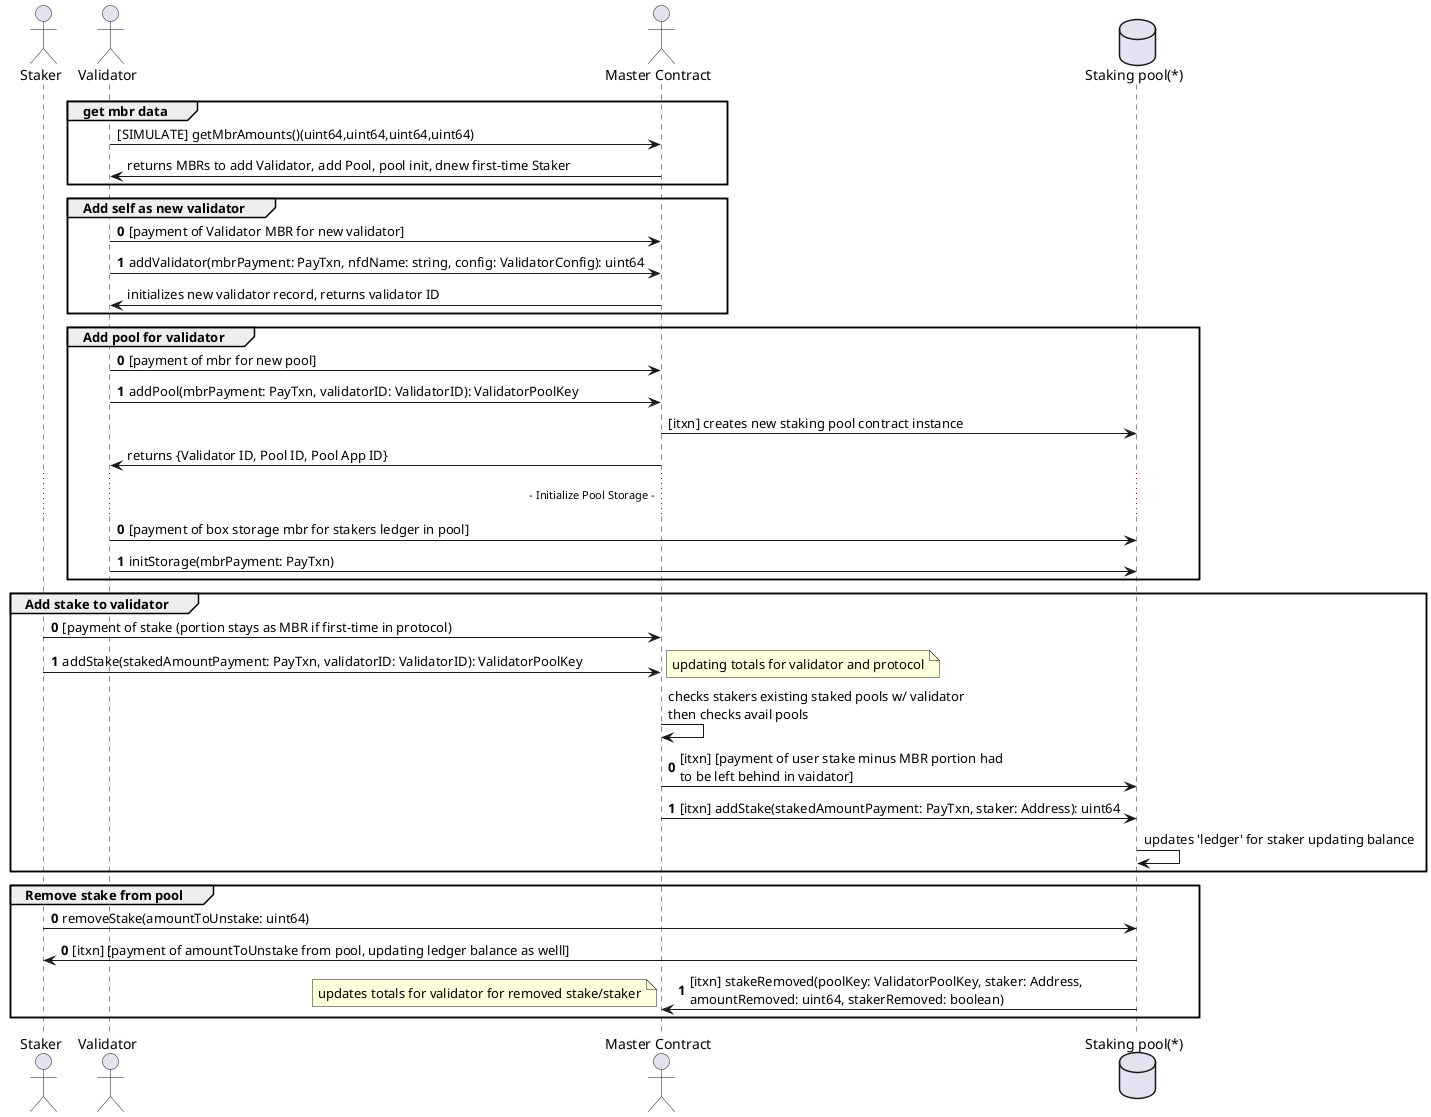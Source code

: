 @startuml
actor "Staker" as staker
actor "Validator" as validator
actor "Master Contract" as master
database "Staking pool(*)" as pool
group get mbr data
validator -> master: [SIMULATE] getMbrAmounts()(uint64,uint64,uint64,uint64)
master->validator: returns MBRs to add Validator, add Pool, pool init, dnew first-time Staker
end
group Add self as new validator
autonumber 0
validator -> master: [payment of Validator MBR for new validator]
validator -> master: addValidator(mbrPayment: PayTxn, nfdName: string, config: ValidatorConfig): uint64
autonumber stop
master -> validator: initializes new validator record, returns validator ID
end
group Add pool for validator
autonumber 0
validator -> master: [payment of mbr for new pool]
validator -> master: addPool(mbrPayment: PayTxn, validatorID: ValidatorID): ValidatorPoolKey
autonumber stop
master -> pool: [itxn] creates new staking pool contract instance
master -> validator: returns {Validator ID, Pool ID, Pool App ID}
...  - Initialize Pool Storage - ...
autonumber 0
validator -> pool: [payment of box storage mbr for stakers ledger in pool]
validator -> pool: initStorage(mbrPayment: PayTxn)
autonumber stop
end
group Add stake to validator
autonumber 0
staker -> master: [payment of stake (portion stays as MBR if first-time in protocol)
staker -> master:  addStake(stakedAmountPayment: PayTxn, validatorID: ValidatorID): ValidatorPoolKey
note right: updating totals for validator and protocol
autonumber stop
master -> master: checks stakers existing staked pools w/ validator\nthen checks avail pools
autonumber 0
master -> pool: [itxn] [payment of user stake minus MBR portion had\nto be left behind in vaidator]
master -> pool: [itxn] addStake(stakedAmountPayment: PayTxn, staker: Address): uint64
autonumber stop
pool -> pool: updates 'ledger' for staker updating balance
end
group Remove stake from pool
autonumber 0
staker -> pool: removeStake(amountToUnstake: uint64)
autonumber 0
pool -> staker: [itxn] [payment of amountToUnstake from pool, updating ledger balance as welll]
pool -> master: [itxn] stakeRemoved(poolKey: ValidatorPoolKey, staker: Address,\namountRemoved: uint64, stakerRemoved: boolean)
note left: updates totals for validator for removed stake/staker
end
@enduml
